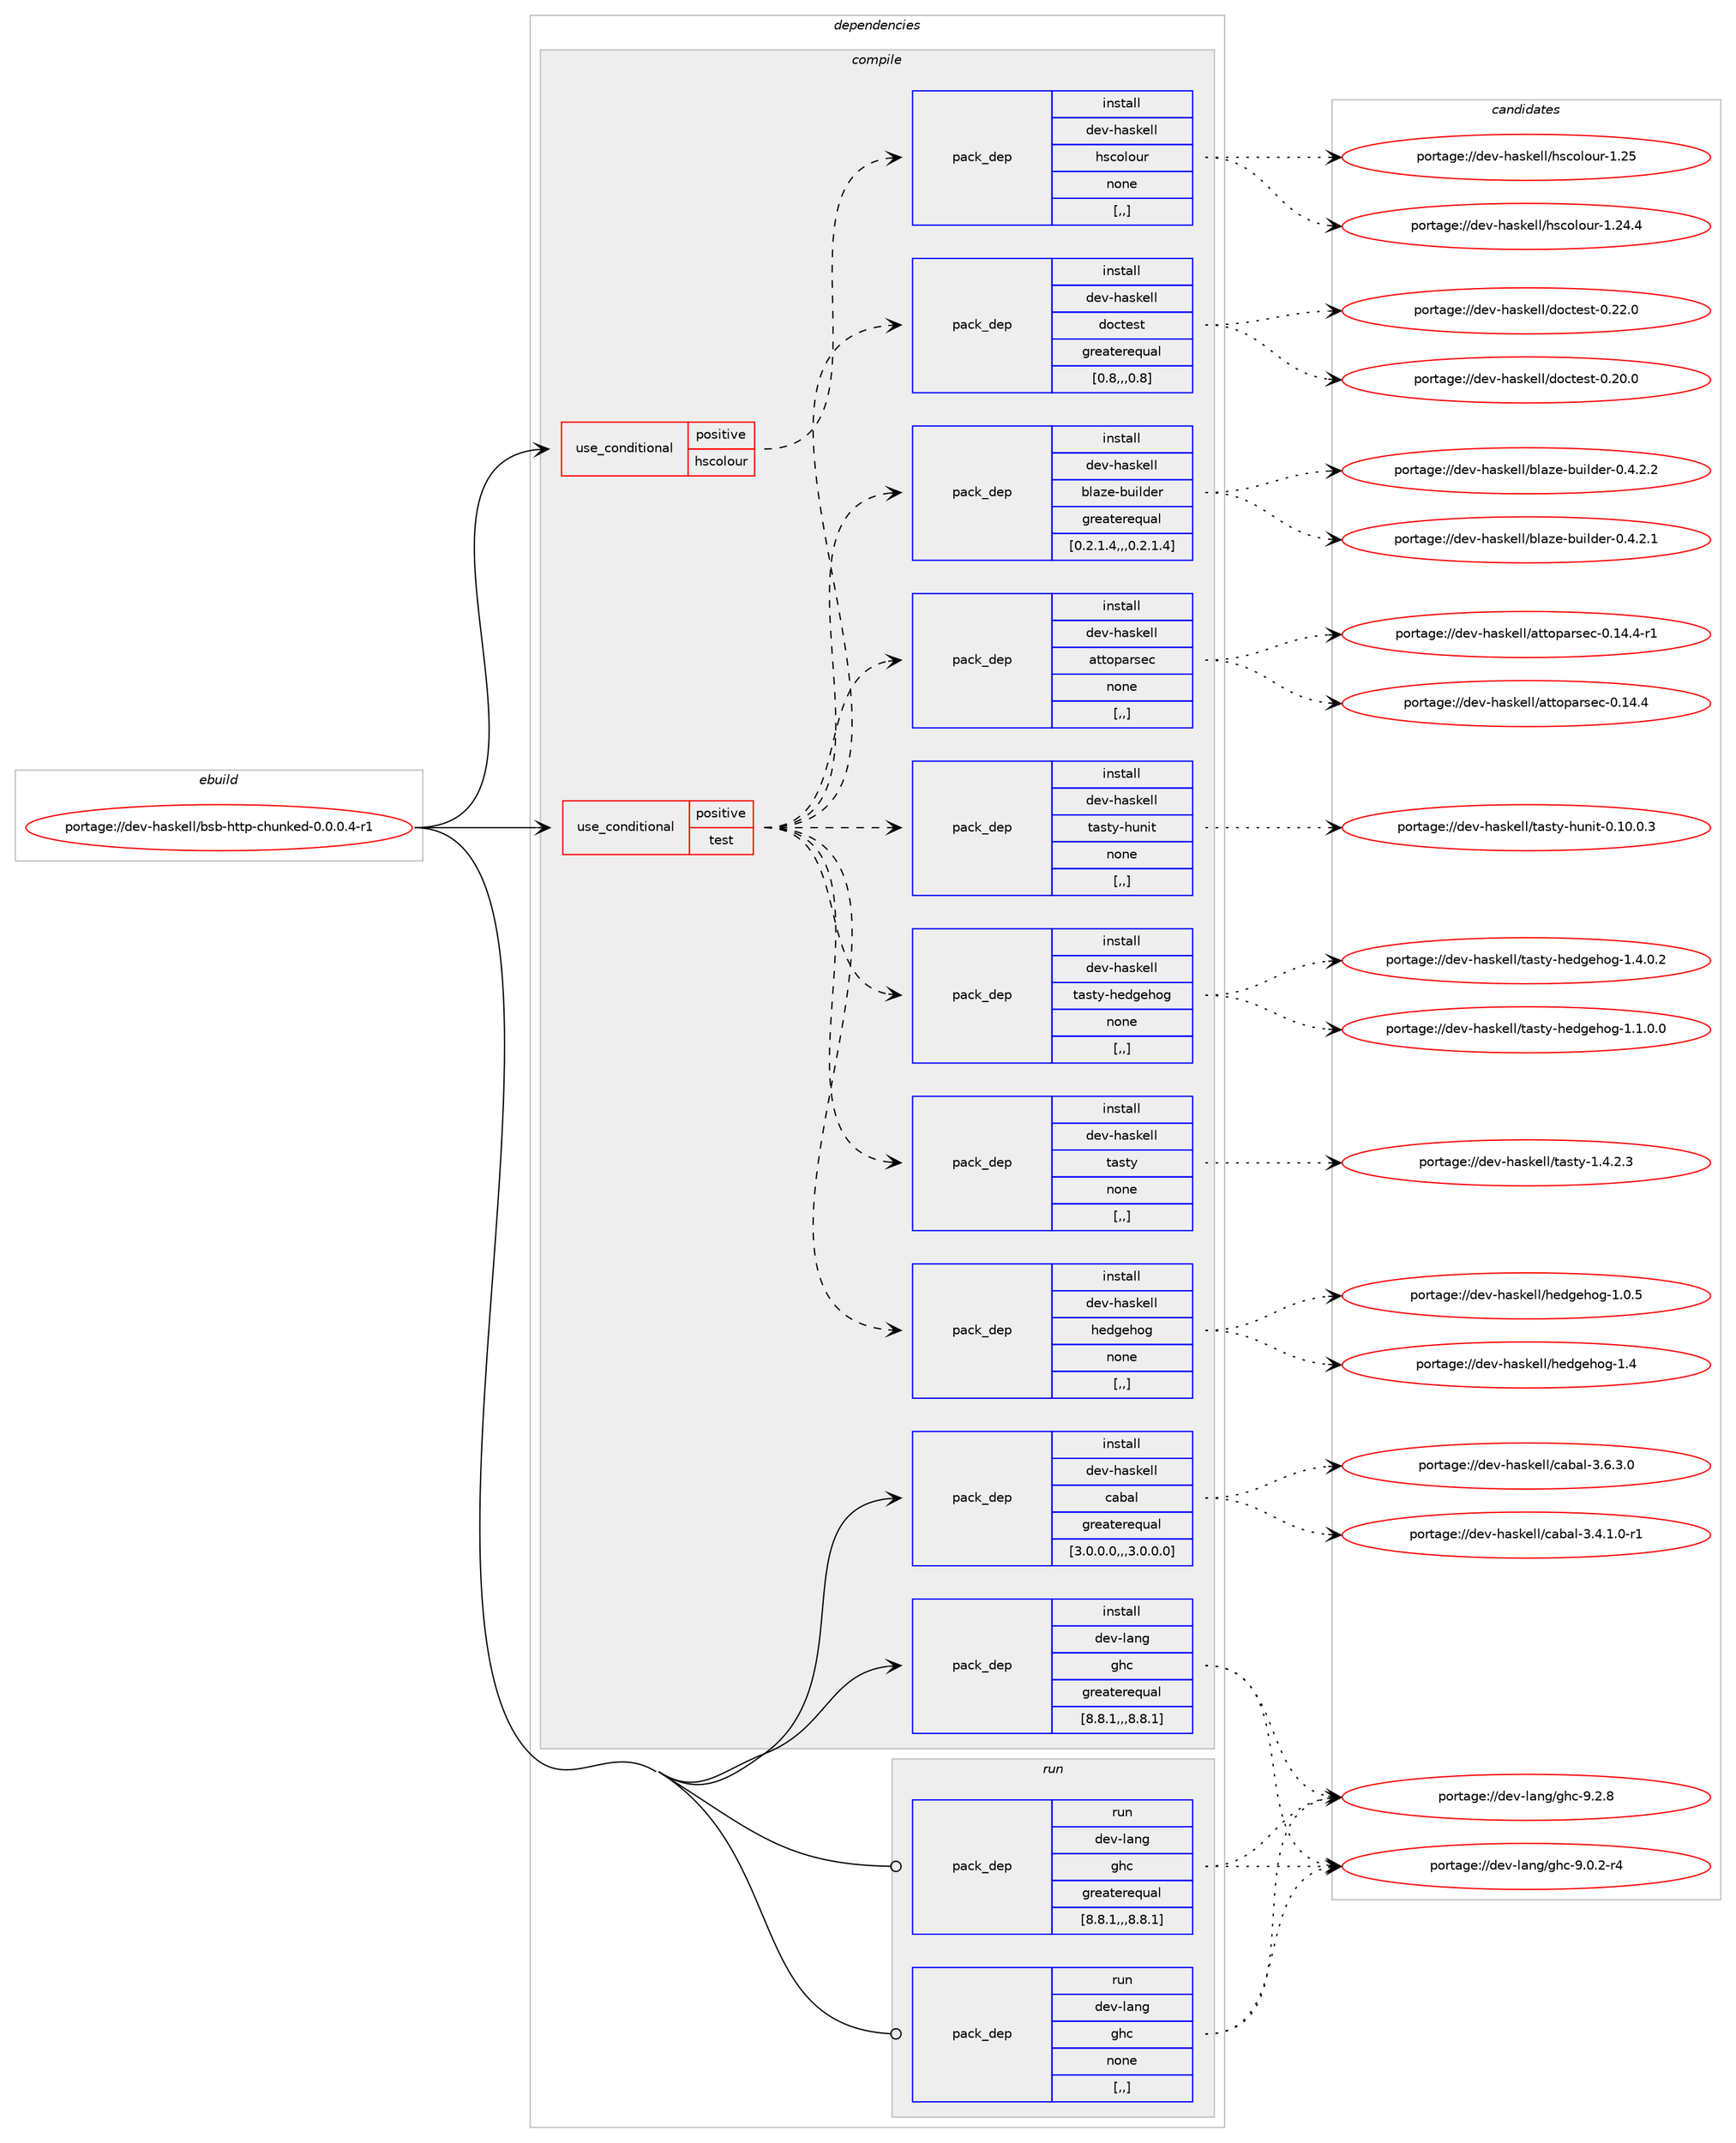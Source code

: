 digraph prolog {

# *************
# Graph options
# *************

newrank=true;
concentrate=true;
compound=true;
graph [rankdir=LR,fontname=Helvetica,fontsize=10,ranksep=1.5];#, ranksep=2.5, nodesep=0.2];
edge  [arrowhead=vee];
node  [fontname=Helvetica,fontsize=10];

# **********
# The ebuild
# **********

subgraph cluster_leftcol {
color=gray;
rank=same;
label=<<i>ebuild</i>>;
id [label="portage://dev-haskell/bsb-http-chunked-0.0.0.4-r1", color=red, width=4, href="../dev-haskell/bsb-http-chunked-0.0.0.4-r1.svg"];
}

# ****************
# The dependencies
# ****************

subgraph cluster_midcol {
color=gray;
label=<<i>dependencies</i>>;
subgraph cluster_compile {
fillcolor="#eeeeee";
style=filled;
label=<<i>compile</i>>;
subgraph cond20022 {
dependency76874 [label=<<TABLE BORDER="0" CELLBORDER="1" CELLSPACING="0" CELLPADDING="4"><TR><TD ROWSPAN="3" CELLPADDING="10">use_conditional</TD></TR><TR><TD>positive</TD></TR><TR><TD>hscolour</TD></TR></TABLE>>, shape=none, color=red];
subgraph pack55892 {
dependency76875 [label=<<TABLE BORDER="0" CELLBORDER="1" CELLSPACING="0" CELLPADDING="4" WIDTH="220"><TR><TD ROWSPAN="6" CELLPADDING="30">pack_dep</TD></TR><TR><TD WIDTH="110">install</TD></TR><TR><TD>dev-haskell</TD></TR><TR><TD>hscolour</TD></TR><TR><TD>none</TD></TR><TR><TD>[,,]</TD></TR></TABLE>>, shape=none, color=blue];
}
dependency76874:e -> dependency76875:w [weight=20,style="dashed",arrowhead="vee"];
}
id:e -> dependency76874:w [weight=20,style="solid",arrowhead="vee"];
subgraph cond20023 {
dependency76876 [label=<<TABLE BORDER="0" CELLBORDER="1" CELLSPACING="0" CELLPADDING="4"><TR><TD ROWSPAN="3" CELLPADDING="10">use_conditional</TD></TR><TR><TD>positive</TD></TR><TR><TD>test</TD></TR></TABLE>>, shape=none, color=red];
subgraph pack55893 {
dependency76877 [label=<<TABLE BORDER="0" CELLBORDER="1" CELLSPACING="0" CELLPADDING="4" WIDTH="220"><TR><TD ROWSPAN="6" CELLPADDING="30">pack_dep</TD></TR><TR><TD WIDTH="110">install</TD></TR><TR><TD>dev-haskell</TD></TR><TR><TD>attoparsec</TD></TR><TR><TD>none</TD></TR><TR><TD>[,,]</TD></TR></TABLE>>, shape=none, color=blue];
}
dependency76876:e -> dependency76877:w [weight=20,style="dashed",arrowhead="vee"];
subgraph pack55894 {
dependency76878 [label=<<TABLE BORDER="0" CELLBORDER="1" CELLSPACING="0" CELLPADDING="4" WIDTH="220"><TR><TD ROWSPAN="6" CELLPADDING="30">pack_dep</TD></TR><TR><TD WIDTH="110">install</TD></TR><TR><TD>dev-haskell</TD></TR><TR><TD>blaze-builder</TD></TR><TR><TD>greaterequal</TD></TR><TR><TD>[0.2.1.4,,,0.2.1.4]</TD></TR></TABLE>>, shape=none, color=blue];
}
dependency76876:e -> dependency76878:w [weight=20,style="dashed",arrowhead="vee"];
subgraph pack55895 {
dependency76879 [label=<<TABLE BORDER="0" CELLBORDER="1" CELLSPACING="0" CELLPADDING="4" WIDTH="220"><TR><TD ROWSPAN="6" CELLPADDING="30">pack_dep</TD></TR><TR><TD WIDTH="110">install</TD></TR><TR><TD>dev-haskell</TD></TR><TR><TD>doctest</TD></TR><TR><TD>greaterequal</TD></TR><TR><TD>[0.8,,,0.8]</TD></TR></TABLE>>, shape=none, color=blue];
}
dependency76876:e -> dependency76879:w [weight=20,style="dashed",arrowhead="vee"];
subgraph pack55896 {
dependency76880 [label=<<TABLE BORDER="0" CELLBORDER="1" CELLSPACING="0" CELLPADDING="4" WIDTH="220"><TR><TD ROWSPAN="6" CELLPADDING="30">pack_dep</TD></TR><TR><TD WIDTH="110">install</TD></TR><TR><TD>dev-haskell</TD></TR><TR><TD>hedgehog</TD></TR><TR><TD>none</TD></TR><TR><TD>[,,]</TD></TR></TABLE>>, shape=none, color=blue];
}
dependency76876:e -> dependency76880:w [weight=20,style="dashed",arrowhead="vee"];
subgraph pack55897 {
dependency76881 [label=<<TABLE BORDER="0" CELLBORDER="1" CELLSPACING="0" CELLPADDING="4" WIDTH="220"><TR><TD ROWSPAN="6" CELLPADDING="30">pack_dep</TD></TR><TR><TD WIDTH="110">install</TD></TR><TR><TD>dev-haskell</TD></TR><TR><TD>tasty</TD></TR><TR><TD>none</TD></TR><TR><TD>[,,]</TD></TR></TABLE>>, shape=none, color=blue];
}
dependency76876:e -> dependency76881:w [weight=20,style="dashed",arrowhead="vee"];
subgraph pack55898 {
dependency76882 [label=<<TABLE BORDER="0" CELLBORDER="1" CELLSPACING="0" CELLPADDING="4" WIDTH="220"><TR><TD ROWSPAN="6" CELLPADDING="30">pack_dep</TD></TR><TR><TD WIDTH="110">install</TD></TR><TR><TD>dev-haskell</TD></TR><TR><TD>tasty-hedgehog</TD></TR><TR><TD>none</TD></TR><TR><TD>[,,]</TD></TR></TABLE>>, shape=none, color=blue];
}
dependency76876:e -> dependency76882:w [weight=20,style="dashed",arrowhead="vee"];
subgraph pack55899 {
dependency76883 [label=<<TABLE BORDER="0" CELLBORDER="1" CELLSPACING="0" CELLPADDING="4" WIDTH="220"><TR><TD ROWSPAN="6" CELLPADDING="30">pack_dep</TD></TR><TR><TD WIDTH="110">install</TD></TR><TR><TD>dev-haskell</TD></TR><TR><TD>tasty-hunit</TD></TR><TR><TD>none</TD></TR><TR><TD>[,,]</TD></TR></TABLE>>, shape=none, color=blue];
}
dependency76876:e -> dependency76883:w [weight=20,style="dashed",arrowhead="vee"];
}
id:e -> dependency76876:w [weight=20,style="solid",arrowhead="vee"];
subgraph pack55900 {
dependency76884 [label=<<TABLE BORDER="0" CELLBORDER="1" CELLSPACING="0" CELLPADDING="4" WIDTH="220"><TR><TD ROWSPAN="6" CELLPADDING="30">pack_dep</TD></TR><TR><TD WIDTH="110">install</TD></TR><TR><TD>dev-haskell</TD></TR><TR><TD>cabal</TD></TR><TR><TD>greaterequal</TD></TR><TR><TD>[3.0.0.0,,,3.0.0.0]</TD></TR></TABLE>>, shape=none, color=blue];
}
id:e -> dependency76884:w [weight=20,style="solid",arrowhead="vee"];
subgraph pack55901 {
dependency76885 [label=<<TABLE BORDER="0" CELLBORDER="1" CELLSPACING="0" CELLPADDING="4" WIDTH="220"><TR><TD ROWSPAN="6" CELLPADDING="30">pack_dep</TD></TR><TR><TD WIDTH="110">install</TD></TR><TR><TD>dev-lang</TD></TR><TR><TD>ghc</TD></TR><TR><TD>greaterequal</TD></TR><TR><TD>[8.8.1,,,8.8.1]</TD></TR></TABLE>>, shape=none, color=blue];
}
id:e -> dependency76885:w [weight=20,style="solid",arrowhead="vee"];
}
subgraph cluster_compileandrun {
fillcolor="#eeeeee";
style=filled;
label=<<i>compile and run</i>>;
}
subgraph cluster_run {
fillcolor="#eeeeee";
style=filled;
label=<<i>run</i>>;
subgraph pack55902 {
dependency76886 [label=<<TABLE BORDER="0" CELLBORDER="1" CELLSPACING="0" CELLPADDING="4" WIDTH="220"><TR><TD ROWSPAN="6" CELLPADDING="30">pack_dep</TD></TR><TR><TD WIDTH="110">run</TD></TR><TR><TD>dev-lang</TD></TR><TR><TD>ghc</TD></TR><TR><TD>greaterequal</TD></TR><TR><TD>[8.8.1,,,8.8.1]</TD></TR></TABLE>>, shape=none, color=blue];
}
id:e -> dependency76886:w [weight=20,style="solid",arrowhead="odot"];
subgraph pack55903 {
dependency76887 [label=<<TABLE BORDER="0" CELLBORDER="1" CELLSPACING="0" CELLPADDING="4" WIDTH="220"><TR><TD ROWSPAN="6" CELLPADDING="30">pack_dep</TD></TR><TR><TD WIDTH="110">run</TD></TR><TR><TD>dev-lang</TD></TR><TR><TD>ghc</TD></TR><TR><TD>none</TD></TR><TR><TD>[,,]</TD></TR></TABLE>>, shape=none, color=blue];
}
id:e -> dependency76887:w [weight=20,style="solid",arrowhead="odot"];
}
}

# **************
# The candidates
# **************

subgraph cluster_choices {
rank=same;
color=gray;
label=<<i>candidates</i>>;

subgraph choice55892 {
color=black;
nodesep=1;
choice100101118451049711510710110810847104115991111081111171144549465053 [label="portage://dev-haskell/hscolour-1.25", color=red, width=4,href="../dev-haskell/hscolour-1.25.svg"];
choice1001011184510497115107101108108471041159911110811111711445494650524652 [label="portage://dev-haskell/hscolour-1.24.4", color=red, width=4,href="../dev-haskell/hscolour-1.24.4.svg"];
dependency76875:e -> choice100101118451049711510710110810847104115991111081111171144549465053:w [style=dotted,weight="100"];
dependency76875:e -> choice1001011184510497115107101108108471041159911110811111711445494650524652:w [style=dotted,weight="100"];
}
subgraph choice55893 {
color=black;
nodesep=1;
choice100101118451049711510710110810847971161161111129711411510199454846495246524511449 [label="portage://dev-haskell/attoparsec-0.14.4-r1", color=red, width=4,href="../dev-haskell/attoparsec-0.14.4-r1.svg"];
choice10010111845104971151071011081084797116116111112971141151019945484649524652 [label="portage://dev-haskell/attoparsec-0.14.4", color=red, width=4,href="../dev-haskell/attoparsec-0.14.4.svg"];
dependency76877:e -> choice100101118451049711510710110810847971161161111129711411510199454846495246524511449:w [style=dotted,weight="100"];
dependency76877:e -> choice10010111845104971151071011081084797116116111112971141151019945484649524652:w [style=dotted,weight="100"];
}
subgraph choice55894 {
color=black;
nodesep=1;
choice100101118451049711510710110810847981089712210145981171051081001011144548465246504650 [label="portage://dev-haskell/blaze-builder-0.4.2.2", color=red, width=4,href="../dev-haskell/blaze-builder-0.4.2.2.svg"];
choice100101118451049711510710110810847981089712210145981171051081001011144548465246504649 [label="portage://dev-haskell/blaze-builder-0.4.2.1", color=red, width=4,href="../dev-haskell/blaze-builder-0.4.2.1.svg"];
dependency76878:e -> choice100101118451049711510710110810847981089712210145981171051081001011144548465246504650:w [style=dotted,weight="100"];
dependency76878:e -> choice100101118451049711510710110810847981089712210145981171051081001011144548465246504649:w [style=dotted,weight="100"];
}
subgraph choice55895 {
color=black;
nodesep=1;
choice1001011184510497115107101108108471001119911610111511645484650504648 [label="portage://dev-haskell/doctest-0.22.0", color=red, width=4,href="../dev-haskell/doctest-0.22.0.svg"];
choice1001011184510497115107101108108471001119911610111511645484650484648 [label="portage://dev-haskell/doctest-0.20.0", color=red, width=4,href="../dev-haskell/doctest-0.20.0.svg"];
dependency76879:e -> choice1001011184510497115107101108108471001119911610111511645484650504648:w [style=dotted,weight="100"];
dependency76879:e -> choice1001011184510497115107101108108471001119911610111511645484650484648:w [style=dotted,weight="100"];
}
subgraph choice55896 {
color=black;
nodesep=1;
choice10010111845104971151071011081084710410110010310110411110345494652 [label="portage://dev-haskell/hedgehog-1.4", color=red, width=4,href="../dev-haskell/hedgehog-1.4.svg"];
choice100101118451049711510710110810847104101100103101104111103454946484653 [label="portage://dev-haskell/hedgehog-1.0.5", color=red, width=4,href="../dev-haskell/hedgehog-1.0.5.svg"];
dependency76880:e -> choice10010111845104971151071011081084710410110010310110411110345494652:w [style=dotted,weight="100"];
dependency76880:e -> choice100101118451049711510710110810847104101100103101104111103454946484653:w [style=dotted,weight="100"];
}
subgraph choice55897 {
color=black;
nodesep=1;
choice100101118451049711510710110810847116971151161214549465246504651 [label="portage://dev-haskell/tasty-1.4.2.3", color=red, width=4,href="../dev-haskell/tasty-1.4.2.3.svg"];
dependency76881:e -> choice100101118451049711510710110810847116971151161214549465246504651:w [style=dotted,weight="100"];
}
subgraph choice55898 {
color=black;
nodesep=1;
choice10010111845104971151071011081084711697115116121451041011001031011041111034549465246484650 [label="portage://dev-haskell/tasty-hedgehog-1.4.0.2", color=red, width=4,href="../dev-haskell/tasty-hedgehog-1.4.0.2.svg"];
choice10010111845104971151071011081084711697115116121451041011001031011041111034549464946484648 [label="portage://dev-haskell/tasty-hedgehog-1.1.0.0", color=red, width=4,href="../dev-haskell/tasty-hedgehog-1.1.0.0.svg"];
dependency76882:e -> choice10010111845104971151071011081084711697115116121451041011001031011041111034549465246484650:w [style=dotted,weight="100"];
dependency76882:e -> choice10010111845104971151071011081084711697115116121451041011001031011041111034549464946484648:w [style=dotted,weight="100"];
}
subgraph choice55899 {
color=black;
nodesep=1;
choice1001011184510497115107101108108471169711511612145104117110105116454846494846484651 [label="portage://dev-haskell/tasty-hunit-0.10.0.3", color=red, width=4,href="../dev-haskell/tasty-hunit-0.10.0.3.svg"];
dependency76883:e -> choice1001011184510497115107101108108471169711511612145104117110105116454846494846484651:w [style=dotted,weight="100"];
}
subgraph choice55900 {
color=black;
nodesep=1;
choice100101118451049711510710110810847999798971084551465446514648 [label="portage://dev-haskell/cabal-3.6.3.0", color=red, width=4,href="../dev-haskell/cabal-3.6.3.0.svg"];
choice1001011184510497115107101108108479997989710845514652464946484511449 [label="portage://dev-haskell/cabal-3.4.1.0-r1", color=red, width=4,href="../dev-haskell/cabal-3.4.1.0-r1.svg"];
dependency76884:e -> choice100101118451049711510710110810847999798971084551465446514648:w [style=dotted,weight="100"];
dependency76884:e -> choice1001011184510497115107101108108479997989710845514652464946484511449:w [style=dotted,weight="100"];
}
subgraph choice55901 {
color=black;
nodesep=1;
choice10010111845108971101034710310499455746504656 [label="portage://dev-lang/ghc-9.2.8", color=red, width=4,href="../dev-lang/ghc-9.2.8.svg"];
choice100101118451089711010347103104994557464846504511452 [label="portage://dev-lang/ghc-9.0.2-r4", color=red, width=4,href="../dev-lang/ghc-9.0.2-r4.svg"];
dependency76885:e -> choice10010111845108971101034710310499455746504656:w [style=dotted,weight="100"];
dependency76885:e -> choice100101118451089711010347103104994557464846504511452:w [style=dotted,weight="100"];
}
subgraph choice55902 {
color=black;
nodesep=1;
choice10010111845108971101034710310499455746504656 [label="portage://dev-lang/ghc-9.2.8", color=red, width=4,href="../dev-lang/ghc-9.2.8.svg"];
choice100101118451089711010347103104994557464846504511452 [label="portage://dev-lang/ghc-9.0.2-r4", color=red, width=4,href="../dev-lang/ghc-9.0.2-r4.svg"];
dependency76886:e -> choice10010111845108971101034710310499455746504656:w [style=dotted,weight="100"];
dependency76886:e -> choice100101118451089711010347103104994557464846504511452:w [style=dotted,weight="100"];
}
subgraph choice55903 {
color=black;
nodesep=1;
choice10010111845108971101034710310499455746504656 [label="portage://dev-lang/ghc-9.2.8", color=red, width=4,href="../dev-lang/ghc-9.2.8.svg"];
choice100101118451089711010347103104994557464846504511452 [label="portage://dev-lang/ghc-9.0.2-r4", color=red, width=4,href="../dev-lang/ghc-9.0.2-r4.svg"];
dependency76887:e -> choice10010111845108971101034710310499455746504656:w [style=dotted,weight="100"];
dependency76887:e -> choice100101118451089711010347103104994557464846504511452:w [style=dotted,weight="100"];
}
}

}
